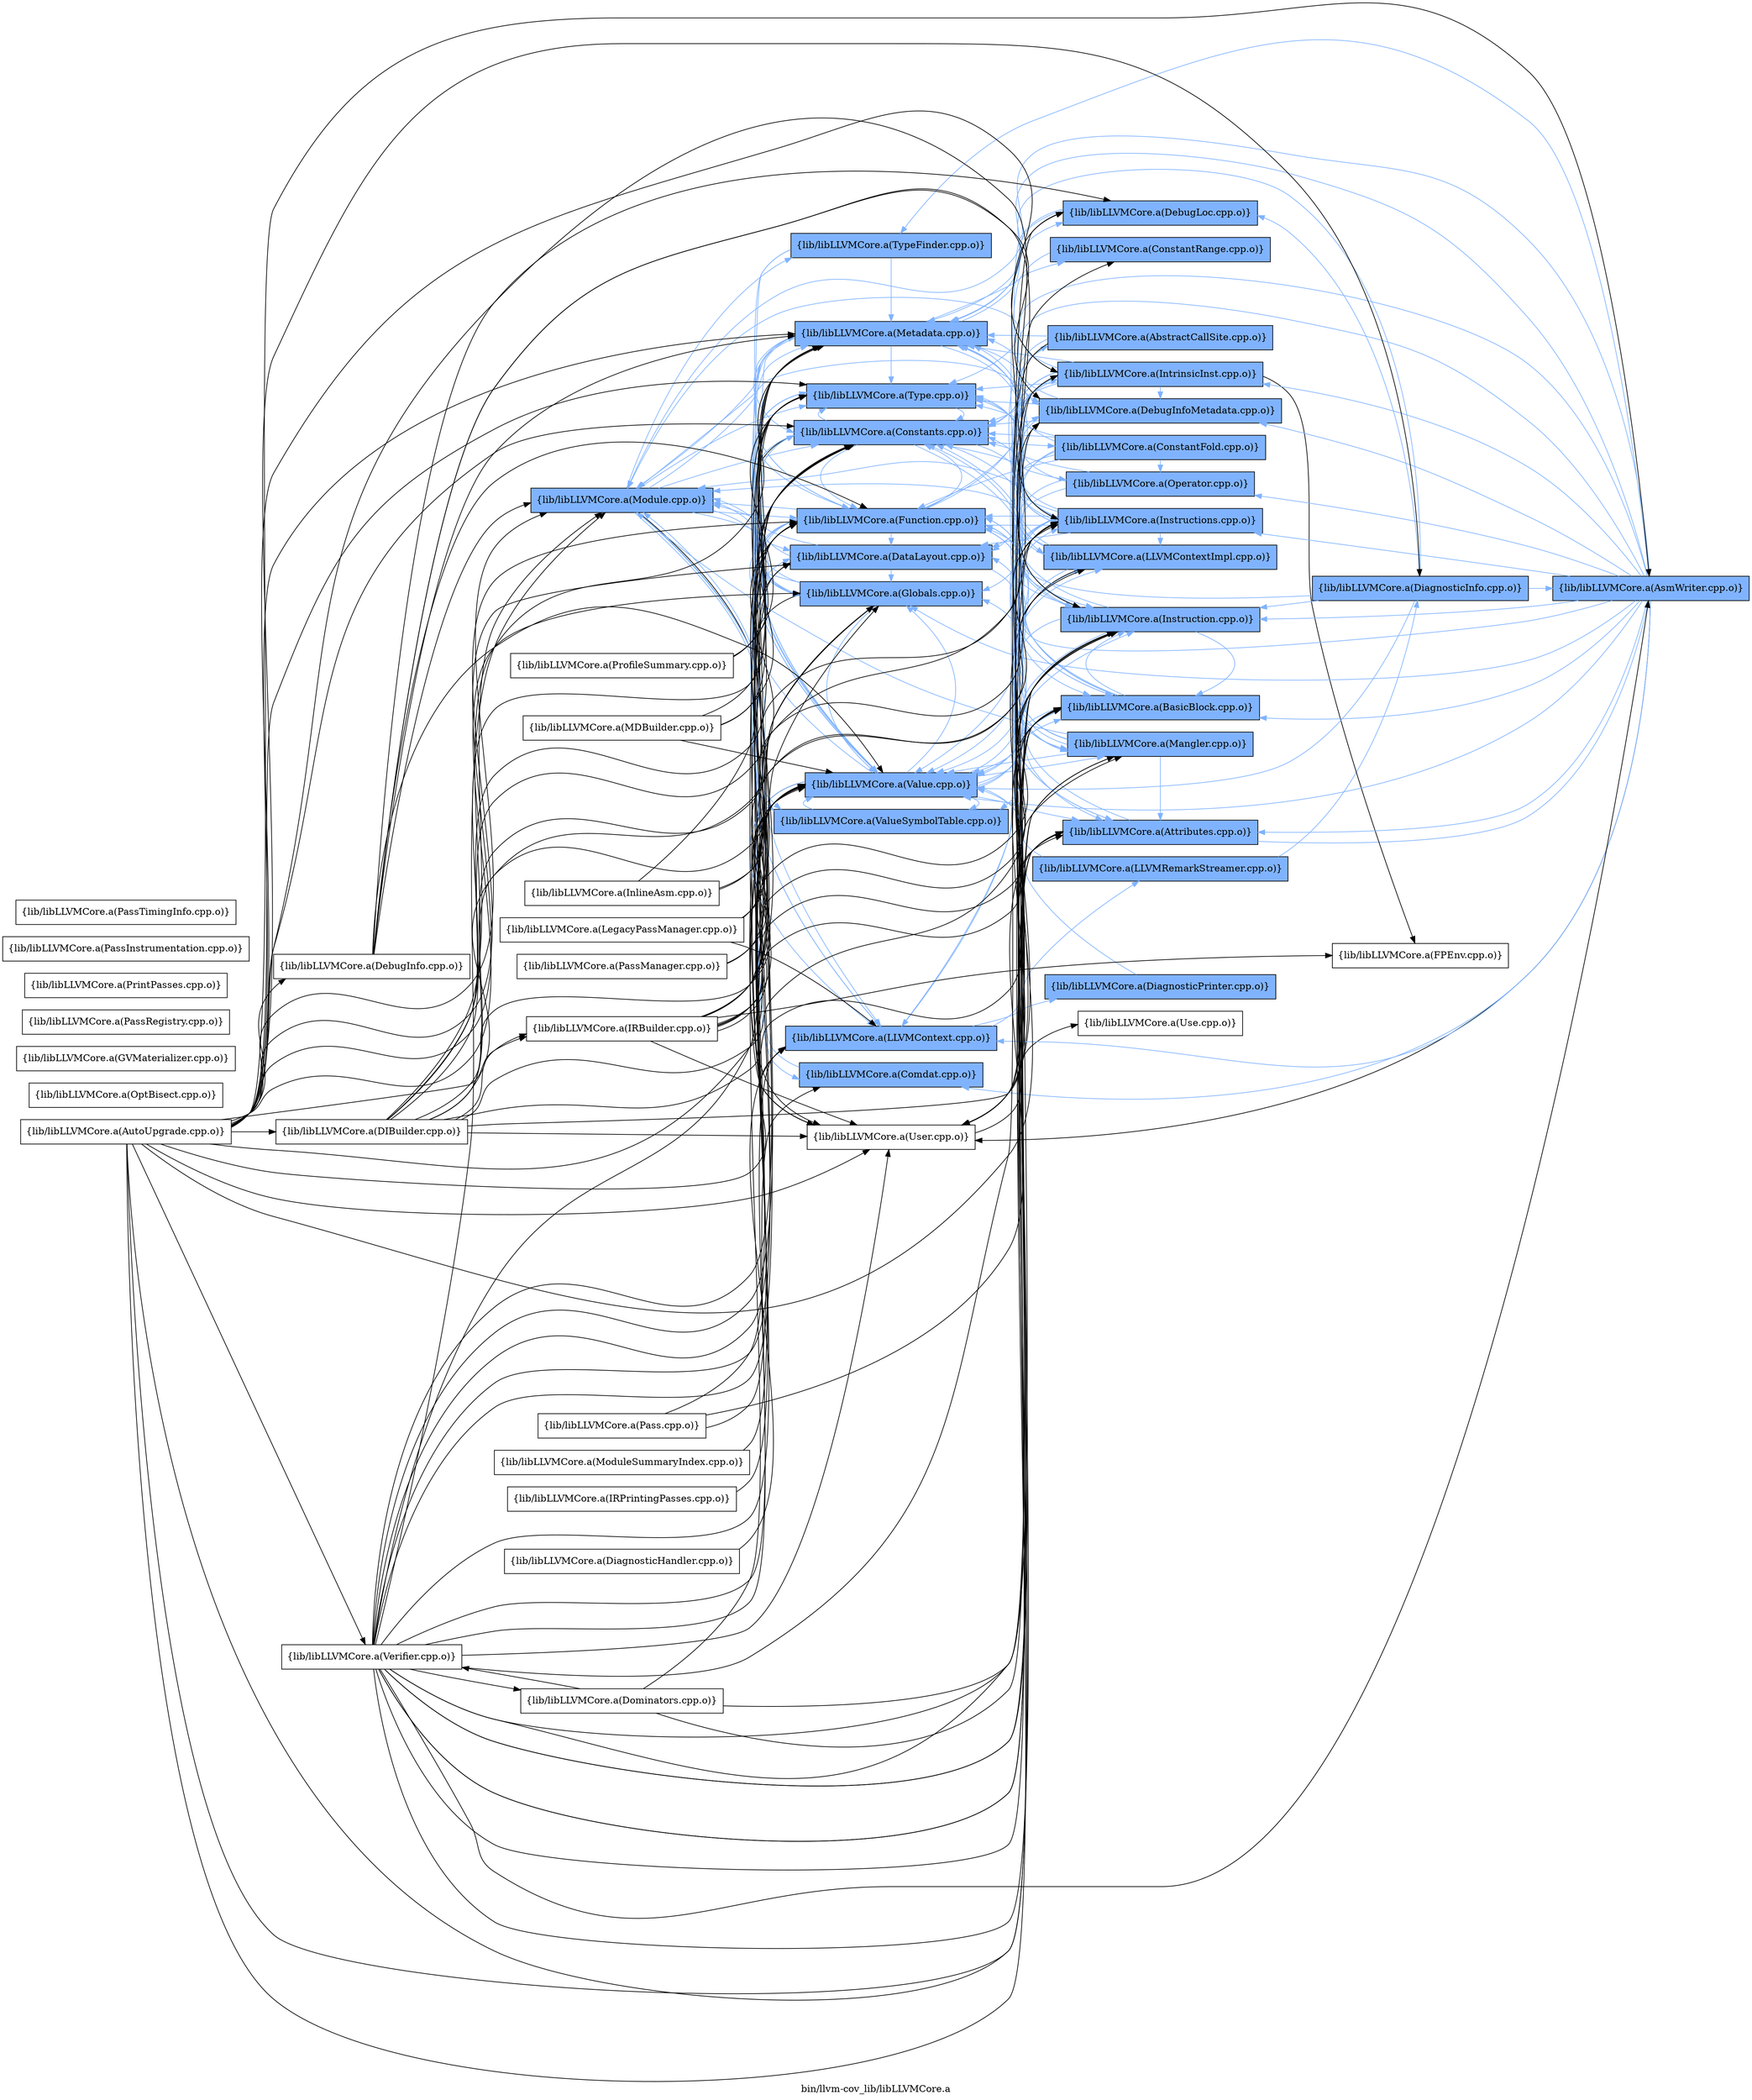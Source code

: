 digraph "bin/llvm-cov_lib/libLLVMCore.a" {
	label="bin/llvm-cov_lib/libLLVMCore.a";
	rankdir=LR;
	{ rank=same; Node0x56225fee22b8;  }
	{ rank=same; Node0x56225fee04b8; Node0x56225fedf6a8; Node0x56225fee1fe8; Node0x56225fee2768; Node0x56225fedeed8; Node0x56225fee0288; Node0x56225fedf3d8; Node0x56225fee2998; Node0x56225fee09b8; Node0x56225fee4b58; Node0x56225fee1d18; Node0x56225fedefc8;  }
	{ rank=same; Node0x56225fede488; Node0x56225fede208; Node0x56225fedfb08; Node0x56225fee0b98; Node0x56225fedc688; Node0x56225fedd718; Node0x56225fede938; Node0x56225fedc868; Node0x56225feddb28; Node0x56225feddee8; Node0x56225fee4e78; Node0x56225fee1098; Node0x56225fee3168; Node0x56225fee3de8; Node0x56225fedd088; Node0x56225fedc4a8;  }
	{ rank=same; Node0x56225fee22b8;  }
	{ rank=same; Node0x56225fee04b8; Node0x56225fedf6a8; Node0x56225fee1fe8; Node0x56225fee2768; Node0x56225fedeed8; Node0x56225fee0288; Node0x56225fedf3d8; Node0x56225fee2998; Node0x56225fee09b8; Node0x56225fee4b58; Node0x56225fee1d18; Node0x56225fedefc8;  }
	{ rank=same; Node0x56225fede488; Node0x56225fede208; Node0x56225fedfb08; Node0x56225fee0b98; Node0x56225fedc688; Node0x56225fedd718; Node0x56225fede938; Node0x56225fedc868; Node0x56225feddb28; Node0x56225feddee8; Node0x56225fee4e78; Node0x56225fee1098; Node0x56225fee3168; Node0x56225fee3de8; Node0x56225fedd088; Node0x56225fedc4a8;  }

	Node0x56225fee22b8 [shape=record,shape=box,group=1,style=filled,fillcolor="0.600000 0.5 1",label="{lib/libLLVMCore.a(Module.cpp.o)}"];
	Node0x56225fee22b8 -> Node0x56225fee04b8[color="0.600000 0.5 1"];
	Node0x56225fee22b8 -> Node0x56225fedf6a8[color="0.600000 0.5 1"];
	Node0x56225fee22b8 -> Node0x56225fee1fe8[color="0.600000 0.5 1"];
	Node0x56225fee22b8 -> Node0x56225fee2768;
	Node0x56225fee22b8 -> Node0x56225fedeed8[color="0.600000 0.5 1"];
	Node0x56225fee22b8 -> Node0x56225fee0288[color="0.600000 0.5 1"];
	Node0x56225fee22b8 -> Node0x56225fedf3d8[color="0.600000 0.5 1"];
	Node0x56225fee22b8 -> Node0x56225fee2998[color="0.600000 0.5 1"];
	Node0x56225fee22b8 -> Node0x56225fee09b8[color="0.600000 0.5 1"];
	Node0x56225fee22b8 -> Node0x56225fee4b58[color="0.600000 0.5 1"];
	Node0x56225fee22b8 -> Node0x56225fee1d18[color="0.600000 0.5 1"];
	Node0x56225fee22b8 -> Node0x56225fedefc8[color="0.600000 0.5 1"];
	Node0x56225fede488 [shape=record,shape=box,group=1,style=filled,fillcolor="0.600000 0.5 1",label="{lib/libLLVMCore.a(Mangler.cpp.o)}"];
	Node0x56225fede488 -> Node0x56225fee04b8[color="0.600000 0.5 1"];
	Node0x56225fede488 -> Node0x56225fee0288[color="0.600000 0.5 1"];
	Node0x56225fede488 -> Node0x56225fedf3d8[color="0.600000 0.5 1"];
	Node0x56225fede488 -> Node0x56225fee22b8[color="0.600000 0.5 1"];
	Node0x56225fede488 -> Node0x56225fee4b58[color="0.600000 0.5 1"];
	Node0x56225fede488 -> Node0x56225fee1098[color="0.600000 0.5 1"];
	Node0x56225fee0288 [shape=record,shape=box,group=1,style=filled,fillcolor="0.600000 0.5 1",label="{lib/libLLVMCore.a(Value.cpp.o)}"];
	Node0x56225fee0288 -> Node0x56225fede488[color="0.600000 0.5 1"];
	Node0x56225fee0288 -> Node0x56225fee04b8[color="0.600000 0.5 1"];
	Node0x56225fee0288 -> Node0x56225fedf6a8[color="0.600000 0.5 1"];
	Node0x56225fee0288 -> Node0x56225fee1fe8[color="0.600000 0.5 1"];
	Node0x56225fee0288 -> Node0x56225fee2768;
	Node0x56225fee0288 -> Node0x56225fedeed8[color="0.600000 0.5 1"];
	Node0x56225fee0288 -> Node0x56225fede208[color="0.600000 0.5 1"];
	Node0x56225fee0288 -> Node0x56225fedf3d8[color="0.600000 0.5 1"];
	Node0x56225fee0288 -> Node0x56225fee2998[color="0.600000 0.5 1"];
	Node0x56225fee0288 -> Node0x56225fee09b8[color="0.600000 0.5 1"];
	Node0x56225fee0288 -> Node0x56225fedc868[color="0.600000 0.5 1"];
	Node0x56225fee0288 -> Node0x56225fee4b58[color="0.600000 0.5 1"];
	Node0x56225fee0288 -> Node0x56225fee4e78[color="0.600000 0.5 1"];
	Node0x56225fee0288 -> Node0x56225fee0b98[color="0.600000 0.5 1"];
	Node0x56225fee0288 -> Node0x56225fee1098[color="0.600000 0.5 1"];
	Node0x56225fedf3d8 [shape=record,shape=box,group=1,style=filled,fillcolor="0.600000 0.5 1",label="{lib/libLLVMCore.a(Globals.cpp.o)}"];
	Node0x56225fedf3d8 -> Node0x56225fedf6a8[color="0.600000 0.5 1"];
	Node0x56225fedf3d8 -> Node0x56225fee1fe8[color="0.600000 0.5 1"];
	Node0x56225fedf3d8 -> Node0x56225fee2768;
	Node0x56225fedf3d8 -> Node0x56225fedeed8[color="0.600000 0.5 1"];
	Node0x56225fedf3d8 -> Node0x56225fee0288[color="0.600000 0.5 1"];
	Node0x56225fedf3d8 -> Node0x56225fee22b8[color="0.600000 0.5 1"];
	Node0x56225fedf3d8 -> Node0x56225fee4b58[color="0.600000 0.5 1"];
	Node0x56225fee04b8 [shape=record,shape=box,group=1,style=filled,fillcolor="0.600000 0.5 1",label="{lib/libLLVMCore.a(DataLayout.cpp.o)}"];
	Node0x56225fee04b8 -> Node0x56225fede488[color="0.600000 0.5 1"];
	Node0x56225fee04b8 -> Node0x56225fedf6a8[color="0.600000 0.5 1"];
	Node0x56225fee04b8 -> Node0x56225fedf3d8[color="0.600000 0.5 1"];
	Node0x56225fee04b8 -> Node0x56225fee22b8[color="0.600000 0.5 1"];
	Node0x56225fee4b58 [shape=record,shape=box,group=1,style=filled,fillcolor="0.600000 0.5 1",label="{lib/libLLVMCore.a(Function.cpp.o)}"];
	Node0x56225fee4b58 -> Node0x56225fede488[color="0.600000 0.5 1"];
	Node0x56225fee4b58 -> Node0x56225fee04b8[color="0.600000 0.5 1"];
	Node0x56225fee4b58 -> Node0x56225fedf6a8[color="0.600000 0.5 1"];
	Node0x56225fee4b58 -> Node0x56225fee1fe8[color="0.600000 0.5 1"];
	Node0x56225fee4b58 -> Node0x56225fee2768;
	Node0x56225fee4b58 -> Node0x56225fedd088[color="0.600000 0.5 1"];
	Node0x56225fee4b58 -> Node0x56225fedeed8[color="0.600000 0.5 1"];
	Node0x56225fee4b58 -> Node0x56225fede208[color="0.600000 0.5 1"];
	Node0x56225fee4b58 -> Node0x56225fee0288[color="0.600000 0.5 1"];
	Node0x56225fee4b58 -> Node0x56225fee22b8[color="0.600000 0.5 1"];
	Node0x56225fee4b58 -> Node0x56225fee2998[color="0.600000 0.5 1"];
	Node0x56225fee4b58 -> Node0x56225fee09b8[color="0.600000 0.5 1"];
	Node0x56225fee4b58 -> Node0x56225fee4e78[color="0.600000 0.5 1"];
	Node0x56225fee4b58 -> Node0x56225fee1098[color="0.600000 0.5 1"];
	Node0x56225fee4b58 -> Node0x56225fedc4a8[color="0.600000 0.5 1"];
	Node0x56225fee1098 [shape=record,shape=box,group=1,style=filled,fillcolor="0.600000 0.5 1",label="{lib/libLLVMCore.a(Attributes.cpp.o)}"];
	Node0x56225fee1098 -> Node0x56225fee4b58[color="0.600000 0.5 1"];
	Node0x56225fee1098 -> Node0x56225fee2948[color="0.600000 0.5 1"];
	Node0x56225fedf6a8 [shape=record,shape=box,group=1,style=filled,fillcolor="0.600000 0.5 1",label="{lib/libLLVMCore.a(Type.cpp.o)}"];
	Node0x56225fedf6a8 -> Node0x56225fee1fe8[color="0.600000 0.5 1"];
	Node0x56225fee1fe8 [shape=record,shape=box,group=1,style=filled,fillcolor="0.600000 0.5 1",label="{lib/libLLVMCore.a(Constants.cpp.o)}"];
	Node0x56225fee1fe8 -> Node0x56225fedf6a8[color="0.600000 0.5 1"];
	Node0x56225fee1fe8 -> Node0x56225fee2768;
	Node0x56225fee1fe8 -> Node0x56225fede208[color="0.600000 0.5 1"];
	Node0x56225fee1fe8 -> Node0x56225fee0288[color="0.600000 0.5 1"];
	Node0x56225fee1fe8 -> Node0x56225fedfb08[color="0.600000 0.5 1"];
	Node0x56225fee1fe8 -> Node0x56225fedf3d8[color="0.600000 0.5 1"];
	Node0x56225fee1fe8 -> Node0x56225fee4b58[color="0.600000 0.5 1"];
	Node0x56225fee1fe8 -> Node0x56225fee0b98[color="0.600000 0.5 1"];
	Node0x56225fee1fe8 -> Node0x56225fedc688[color="0.600000 0.5 1"];
	Node0x56225fee2768 [shape=record,shape=box,group=0,label="{lib/libLLVMCore.a(User.cpp.o)}"];
	Node0x56225fee2768 -> Node0x56225fedd718;
	Node0x56225fede208 [shape=record,shape=box,group=1,style=filled,fillcolor="0.600000 0.5 1",label="{lib/libLLVMCore.a(Instructions.cpp.o)}"];
	Node0x56225fede208 -> Node0x56225fede488[color="0.600000 0.5 1"];
	Node0x56225fede208 -> Node0x56225fee04b8[color="0.600000 0.5 1"];
	Node0x56225fede208 -> Node0x56225fedf6a8[color="0.600000 0.5 1"];
	Node0x56225fede208 -> Node0x56225fee1fe8[color="0.600000 0.5 1"];
	Node0x56225fede208 -> Node0x56225fee2768;
	Node0x56225fede208 -> Node0x56225fedeed8[color="0.600000 0.5 1"];
	Node0x56225fede208 -> Node0x56225fee0288[color="0.600000 0.5 1"];
	Node0x56225fede208 -> Node0x56225fee22b8[color="0.600000 0.5 1"];
	Node0x56225fede208 -> Node0x56225fedc868[color="0.600000 0.5 1"];
	Node0x56225fede208 -> Node0x56225fee4b58[color="0.600000 0.5 1"];
	Node0x56225fede208 -> Node0x56225fee4e78[color="0.600000 0.5 1"];
	Node0x56225fede208 -> Node0x56225fee0b98[color="0.600000 0.5 1"];
	Node0x56225fede208 -> Node0x56225fee1098[color="0.600000 0.5 1"];
	Node0x56225fedfb08 [shape=record,shape=box,group=1,style=filled,fillcolor="0.600000 0.5 1",label="{lib/libLLVMCore.a(Operator.cpp.o)}"];
	Node0x56225fedfb08 -> Node0x56225fede488[color="0.600000 0.5 1"];
	Node0x56225fedfb08 -> Node0x56225fee04b8[color="0.600000 0.5 1"];
	Node0x56225fedfb08 -> Node0x56225fedf6a8[color="0.600000 0.5 1"];
	Node0x56225fedfb08 -> Node0x56225fee1fe8[color="0.600000 0.5 1"];
	Node0x56225fee0b98 [shape=record,shape=box,group=1,style=filled,fillcolor="0.600000 0.5 1",label="{lib/libLLVMCore.a(Instruction.cpp.o)}"];
	Node0x56225fee0b98 -> Node0x56225fee1fe8[color="0.600000 0.5 1"];
	Node0x56225fee0b98 -> Node0x56225fee2768;
	Node0x56225fee0b98 -> Node0x56225fedeed8[color="0.600000 0.5 1"];
	Node0x56225fee0b98 -> Node0x56225fede208[color="0.600000 0.5 1"];
	Node0x56225fee0b98 -> Node0x56225fee0288[color="0.600000 0.5 1"];
	Node0x56225fee0b98 -> Node0x56225fee4e78[color="0.600000 0.5 1"];
	Node0x56225fee0b98 -> Node0x56225fee1098[color="0.600000 0.5 1"];
	Node0x56225fedc688 [shape=record,shape=box,group=1,style=filled,fillcolor="0.600000 0.5 1",label="{lib/libLLVMCore.a(ConstantFold.cpp.o)}"];
	Node0x56225fedc688 -> Node0x56225fedf6a8[color="0.600000 0.5 1"];
	Node0x56225fedc688 -> Node0x56225fee1fe8[color="0.600000 0.5 1"];
	Node0x56225fedc688 -> Node0x56225fede208[color="0.600000 0.5 1"];
	Node0x56225fedc688 -> Node0x56225fee0288[color="0.600000 0.5 1"];
	Node0x56225fedc688 -> Node0x56225fedfb08[color="0.600000 0.5 1"];
	Node0x56225fedc688 -> Node0x56225fedf3d8[color="0.600000 0.5 1"];
	Node0x56225fedc688 -> Node0x56225fee22b8[color="0.600000 0.5 1"];
	Node0x56225fedc688 -> Node0x56225fee4b58[color="0.600000 0.5 1"];
	Node0x56225fedd718 [shape=record,shape=box,group=0,label="{lib/libLLVMCore.a(Use.cpp.o)}"];
	Node0x56225fedd088 [shape=record,shape=box,group=1,style=filled,fillcolor="0.600000 0.5 1",label="{lib/libLLVMCore.a(IntrinsicInst.cpp.o)}"];
	Node0x56225fedd088 -> Node0x56225fede488[color="0.600000 0.5 1"];
	Node0x56225fedd088 -> Node0x56225fee04b8[color="0.600000 0.5 1"];
	Node0x56225fedd088 -> Node0x56225fedf6a8[color="0.600000 0.5 1"];
	Node0x56225fedd088 -> Node0x56225fee1fe8[color="0.600000 0.5 1"];
	Node0x56225fedd088 -> Node0x56225fee2768;
	Node0x56225fedd088 -> Node0x56225fedeed8[color="0.600000 0.5 1"];
	Node0x56225fedd088 -> Node0x56225fede208[color="0.600000 0.5 1"];
	Node0x56225fedd088 -> Node0x56225fee0288[color="0.600000 0.5 1"];
	Node0x56225fedd088 -> Node0x56225fee22b8[color="0.600000 0.5 1"];
	Node0x56225fedd088 -> Node0x56225feddb28[color="0.600000 0.5 1"];
	Node0x56225fedd088 -> Node0x56225fee4e78[color="0.600000 0.5 1"];
	Node0x56225fedd088 -> Node0x56225fee0b98[color="0.600000 0.5 1"];
	Node0x56225fedd088 -> Node0x56225fedce58;
	Node0x56225fedeed8 [shape=record,shape=box,group=1,style=filled,fillcolor="0.600000 0.5 1",label="{lib/libLLVMCore.a(Metadata.cpp.o)}"];
	Node0x56225fedeed8 -> Node0x56225fedf6a8[color="0.600000 0.5 1"];
	Node0x56225fedeed8 -> Node0x56225fee1fe8[color="0.600000 0.5 1"];
	Node0x56225fedeed8 -> Node0x56225fede938[color="0.600000 0.5 1"];
	Node0x56225fedeed8 -> Node0x56225fee0288[color="0.600000 0.5 1"];
	Node0x56225fedeed8 -> Node0x56225fee22b8[color="0.600000 0.5 1"];
	Node0x56225fedeed8 -> Node0x56225fee09b8[color="0.600000 0.5 1"];
	Node0x56225fedeed8 -> Node0x56225fedc868[color="0.600000 0.5 1"];
	Node0x56225fedeed8 -> Node0x56225feddb28[color="0.600000 0.5 1"];
	Node0x56225fedeed8 -> Node0x56225feddee8[color="0.600000 0.5 1"];
	Node0x56225feddb28 [shape=record,shape=box,group=1,style=filled,fillcolor="0.600000 0.5 1",label="{lib/libLLVMCore.a(DebugInfoMetadata.cpp.o)}"];
	Node0x56225feddb28 -> Node0x56225fedf6a8[color="0.600000 0.5 1"];
	Node0x56225feddb28 -> Node0x56225fee1fe8[color="0.600000 0.5 1"];
	Node0x56225feddb28 -> Node0x56225fedeed8[color="0.600000 0.5 1"];
	Node0x56225feddb28 -> Node0x56225fee09b8[color="0.600000 0.5 1"];
	Node0x56225feddb28 -> Node0x56225fedc868[color="0.600000 0.5 1"];
	Node0x56225fee4e78 [shape=record,shape=box,group=1,style=filled,fillcolor="0.600000 0.5 1",label="{lib/libLLVMCore.a(BasicBlock.cpp.o)}"];
	Node0x56225fee4e78 -> Node0x56225fedf6a8[color="0.600000 0.5 1"];
	Node0x56225fee4e78 -> Node0x56225fee1fe8[color="0.600000 0.5 1"];
	Node0x56225fee4e78 -> Node0x56225fee2768;
	Node0x56225fee4e78 -> Node0x56225fedeed8[color="0.600000 0.5 1"];
	Node0x56225fee4e78 -> Node0x56225fee0288[color="0.600000 0.5 1"];
	Node0x56225fee4e78 -> Node0x56225fee2998[color="0.600000 0.5 1"];
	Node0x56225fee4e78 -> Node0x56225fee0b98[color="0.600000 0.5 1"];
	Node0x56225fedce58 [shape=record,shape=box,group=0,label="{lib/libLLVMCore.a(FPEnv.cpp.o)}"];
	Node0x56225fede938 [shape=record,shape=box,group=1,style=filled,fillcolor="0.600000 0.5 1",label="{lib/libLLVMCore.a(ConstantRange.cpp.o)}"];
	Node0x56225fede938 -> Node0x56225fede208[color="0.600000 0.5 1"];
	Node0x56225fee09b8 [shape=record,shape=box,group=1,style=filled,fillcolor="0.600000 0.5 1",label="{lib/libLLVMCore.a(LLVMContext.cpp.o)}"];
	Node0x56225fee09b8 -> Node0x56225fedc868[color="0.600000 0.5 1"];
	Node0x56225fee09b8 -> Node0x56225fee3168[color="0.600000 0.5 1"];
	Node0x56225fee09b8 -> Node0x56225fee3de8[color="0.600000 0.5 1"];
	Node0x56225fedc868 [shape=record,shape=box,group=1,style=filled,fillcolor="0.600000 0.5 1",label="{lib/libLLVMCore.a(LLVMContextImpl.cpp.o)}"];
	Node0x56225fedc868 -> Node0x56225fee1fe8[color="0.600000 0.5 1"];
	Node0x56225fedc868 -> Node0x56225fee2768;
	Node0x56225fedc868 -> Node0x56225fedeed8[color="0.600000 0.5 1"];
	Node0x56225fedc868 -> Node0x56225fee0288[color="0.600000 0.5 1"];
	Node0x56225fedc868 -> Node0x56225fee22b8[color="0.600000 0.5 1"];
	Node0x56225fedc868 -> Node0x56225feddb28[color="0.600000 0.5 1"];
	Node0x56225feddee8 [shape=record,shape=box,group=1,style=filled,fillcolor="0.600000 0.5 1",label="{lib/libLLVMCore.a(DebugLoc.cpp.o)}"];
	Node0x56225feddee8 -> Node0x56225fedeed8[color="0.600000 0.5 1"];
	Node0x56225feddee8 -> Node0x56225feddb28[color="0.600000 0.5 1"];
	Node0x56225fee2998 [shape=record,shape=box,group=1,style=filled,fillcolor="0.600000 0.5 1",label="{lib/libLLVMCore.a(ValueSymbolTable.cpp.o)}"];
	Node0x56225fee2998 -> Node0x56225fee0288[color="0.600000 0.5 1"];
	Node0x56225fee1d18 [shape=record,shape=box,group=1,style=filled,fillcolor="0.600000 0.5 1",label="{lib/libLLVMCore.a(Comdat.cpp.o)}"];
	Node0x56225fee1d18 -> Node0x56225fee22b8[color="0.600000 0.5 1"];
	Node0x56225fedefc8 [shape=record,shape=box,group=1,style=filled,fillcolor="0.600000 0.5 1",label="{lib/libLLVMCore.a(TypeFinder.cpp.o)}"];
	Node0x56225fedefc8 -> Node0x56225fedeed8[color="0.600000 0.5 1"];
	Node0x56225fedefc8 -> Node0x56225fedf3d8[color="0.600000 0.5 1"];
	Node0x56225fedefc8 -> Node0x56225fee4b58[color="0.600000 0.5 1"];
	Node0x56225fee3168 [shape=record,shape=box,group=1,style=filled,fillcolor="0.600000 0.5 1",label="{lib/libLLVMCore.a(DiagnosticPrinter.cpp.o)}"];
	Node0x56225fee3168 -> Node0x56225fee0288[color="0.600000 0.5 1"];
	Node0x56225fee3de8 [shape=record,shape=box,group=1,style=filled,fillcolor="0.600000 0.5 1",label="{lib/libLLVMCore.a(LLVMRemarkStreamer.cpp.o)}"];
	Node0x56225fee3de8 -> Node0x56225fee0288[color="0.600000 0.5 1"];
	Node0x56225fee3de8 -> Node0x56225fee3fc8[color="0.600000 0.5 1"];
	Node0x56225fedd128 [shape=record,shape=box,group=0,label="{lib/libLLVMCore.a(OptBisect.cpp.o)}"];
	Node0x56225fedd3a8 [shape=record,shape=box,group=0,label="{lib/libLLVMCore.a(DiagnosticHandler.cpp.o)}"];
	Node0x56225fedd3a8 -> Node0x56225fee09b8;
	Node0x56225fee3fc8 [shape=record,shape=box,group=1,style=filled,fillcolor="0.600000 0.5 1",label="{lib/libLLVMCore.a(DiagnosticInfo.cpp.o)}"];
	Node0x56225fee3fc8 -> Node0x56225fedeed8[color="0.600000 0.5 1"];
	Node0x56225fee3fc8 -> Node0x56225fee0288[color="0.600000 0.5 1"];
	Node0x56225fee3fc8 -> Node0x56225fee4b58[color="0.600000 0.5 1"];
	Node0x56225fee3fc8 -> Node0x56225fee0b98[color="0.600000 0.5 1"];
	Node0x56225fee3fc8 -> Node0x56225fee2948[color="0.600000 0.5 1"];
	Node0x56225fee3fc8 -> Node0x56225feddee8[color="0.600000 0.5 1"];
	Node0x56225fee2948 [shape=record,shape=box,group=1,style=filled,fillcolor="0.600000 0.5 1",label="{lib/libLLVMCore.a(AsmWriter.cpp.o)}"];
	Node0x56225fee2948 -> Node0x56225fedf6a8[color="0.600000 0.5 1"];
	Node0x56225fee2948 -> Node0x56225fee1fe8[color="0.600000 0.5 1"];
	Node0x56225fee2948 -> Node0x56225fee2768;
	Node0x56225fee2948 -> Node0x56225fedd088[color="0.600000 0.5 1"];
	Node0x56225fee2948 -> Node0x56225fedeed8[color="0.600000 0.5 1"];
	Node0x56225fee2948 -> Node0x56225fede208[color="0.600000 0.5 1"];
	Node0x56225fee2948 -> Node0x56225fee0288[color="0.600000 0.5 1"];
	Node0x56225fee2948 -> Node0x56225fedfb08[color="0.600000 0.5 1"];
	Node0x56225fee2948 -> Node0x56225fedf3d8[color="0.600000 0.5 1"];
	Node0x56225fee2948 -> Node0x56225fee22b8[color="0.600000 0.5 1"];
	Node0x56225fee2948 -> Node0x56225fee09b8[color="0.600000 0.5 1"];
	Node0x56225fee2948 -> Node0x56225feddb28[color="0.600000 0.5 1"];
	Node0x56225fee2948 -> Node0x56225fee4b58[color="0.600000 0.5 1"];
	Node0x56225fee2948 -> Node0x56225fee4e78[color="0.600000 0.5 1"];
	Node0x56225fee2948 -> Node0x56225fee0b98[color="0.600000 0.5 1"];
	Node0x56225fee2948 -> Node0x56225fee1098[color="0.600000 0.5 1"];
	Node0x56225fee2948 -> Node0x56225fee1d18[color="0.600000 0.5 1"];
	Node0x56225fee2948 -> Node0x56225fedefc8[color="0.600000 0.5 1"];
	Node0x56225fedc4a8 [shape=record,shape=box,group=1,style=filled,fillcolor="0.600000 0.5 1",label="{lib/libLLVMCore.a(AbstractCallSite.cpp.o)}"];
	Node0x56225fedc4a8 -> Node0x56225fee1fe8[color="0.600000 0.5 1"];
	Node0x56225fedc4a8 -> Node0x56225fee2768;
	Node0x56225fedc4a8 -> Node0x56225fedeed8[color="0.600000 0.5 1"];
	Node0x56225fedc4a8 -> Node0x56225fede208[color="0.600000 0.5 1"];
	Node0x56225feddfd8 [shape=record,shape=box,group=0,label="{lib/libLLVMCore.a(ModuleSummaryIndex.cpp.o)}"];
	Node0x56225feddfd8 -> Node0x56225fee0288;
	Node0x56225fedbd28 [shape=record,shape=box,group=0,label="{lib/libLLVMCore.a(MDBuilder.cpp.o)}"];
	Node0x56225fedbd28 -> Node0x56225fedf6a8;
	Node0x56225fedbd28 -> Node0x56225fee1fe8;
	Node0x56225fedbd28 -> Node0x56225fedeed8;
	Node0x56225fedbd28 -> Node0x56225fee0288;
	Node0x56225fede668 [shape=record,shape=box,group=0,label="{lib/libLLVMCore.a(DebugInfo.cpp.o)}"];
	Node0x56225fede668 -> Node0x56225fedeed8;
	Node0x56225fede668 -> Node0x56225fee0288;
	Node0x56225fede668 -> Node0x56225fee22b8;
	Node0x56225fede668 -> Node0x56225feddb28;
	Node0x56225fede668 -> Node0x56225fee4b58;
	Node0x56225fede668 -> Node0x56225fee0b98;
	Node0x56225fede668 -> Node0x56225feddee8;
	Node0x56225fedf2e8 [shape=record,shape=box,group=0,label="{lib/libLLVMCore.a(DIBuilder.cpp.o)}"];
	Node0x56225fedf2e8 -> Node0x56225fedf6a8;
	Node0x56225fedf2e8 -> Node0x56225fee1fe8;
	Node0x56225fedf2e8 -> Node0x56225fee2768;
	Node0x56225fedf2e8 -> Node0x56225fedeed8;
	Node0x56225fedf2e8 -> Node0x56225fede208;
	Node0x56225fedf2e8 -> Node0x56225fee0288;
	Node0x56225fedf2e8 -> Node0x56225fee22b8;
	Node0x56225fedf2e8 -> Node0x56225feddb28;
	Node0x56225fedf2e8 -> Node0x56225fee4b58;
	Node0x56225fedf2e8 -> Node0x56225fee4e78;
	Node0x56225fedf2e8 -> Node0x56225fee0b98;
	Node0x56225fedf2e8 -> Node0x56225fee1098;
	Node0x56225fedf2e8 -> Node0x56225feddee8;
	Node0x56225fedf2e8 -> Node0x56225fedec08;
	Node0x56225fedec08 [shape=record,shape=box,group=0,label="{lib/libLLVMCore.a(IRBuilder.cpp.o)}"];
	Node0x56225fedec08 -> Node0x56225fede488;
	Node0x56225fedec08 -> Node0x56225fee04b8;
	Node0x56225fedec08 -> Node0x56225fedf6a8;
	Node0x56225fedec08 -> Node0x56225fee1fe8;
	Node0x56225fedec08 -> Node0x56225fee2768;
	Node0x56225fedec08 -> Node0x56225fedeed8;
	Node0x56225fedec08 -> Node0x56225fede208;
	Node0x56225fedec08 -> Node0x56225fee0288;
	Node0x56225fedec08 -> Node0x56225fedf3d8;
	Node0x56225fedec08 -> Node0x56225fee4b58;
	Node0x56225fedec08 -> Node0x56225fee4e78;
	Node0x56225fedec08 -> Node0x56225fee0b98;
	Node0x56225fedec08 -> Node0x56225fee1098;
	Node0x56225fedec08 -> Node0x56225fedce58;
	Node0x56225fedba58 [shape=record,shape=box,group=0,label="{lib/libLLVMCore.a(ProfileSummary.cpp.o)}"];
	Node0x56225fedba58 -> Node0x56225fedf6a8;
	Node0x56225fedba58 -> Node0x56225fee1fe8;
	Node0x56225fedba58 -> Node0x56225fedeed8;
	Node0x56225fee3938 [shape=record,shape=box,group=0,label="{lib/libLLVMCore.a(AutoUpgrade.cpp.o)}"];
	Node0x56225fee3938 -> Node0x56225fede488;
	Node0x56225fee3938 -> Node0x56225fee04b8;
	Node0x56225fee3938 -> Node0x56225fedf6a8;
	Node0x56225fee3938 -> Node0x56225fee1fe8;
	Node0x56225fee3938 -> Node0x56225fee2768;
	Node0x56225fee3938 -> Node0x56225fedd088;
	Node0x56225fee3938 -> Node0x56225fedeed8;
	Node0x56225fee3938 -> Node0x56225fede208;
	Node0x56225fee3938 -> Node0x56225fee0288;
	Node0x56225fee3938 -> Node0x56225fedf3d8;
	Node0x56225fee3938 -> Node0x56225fee22b8;
	Node0x56225fee3938 -> Node0x56225fee09b8;
	Node0x56225fee3938 -> Node0x56225fee3fc8;
	Node0x56225fee3938 -> Node0x56225fee4b58;
	Node0x56225fee3938 -> Node0x56225fee4e78;
	Node0x56225fee3938 -> Node0x56225fee0b98;
	Node0x56225fee3938 -> Node0x56225fee1098;
	Node0x56225fee3938 -> Node0x56225fee2948;
	Node0x56225fee3938 -> Node0x56225fede668;
	Node0x56225fee3938 -> Node0x56225fedf2e8;
	Node0x56225fee3938 -> Node0x56225fedec08;
	Node0x56225fee3938 -> Node0x56225fee3028;
	Node0x56225fee3028 [shape=record,shape=box,group=0,label="{lib/libLLVMCore.a(Verifier.cpp.o)}"];
	Node0x56225fee3028 -> Node0x56225fede488;
	Node0x56225fee3028 -> Node0x56225fee04b8;
	Node0x56225fee3028 -> Node0x56225fedf6a8;
	Node0x56225fee3028 -> Node0x56225fee1fe8;
	Node0x56225fee3028 -> Node0x56225fee2768;
	Node0x56225fee3028 -> Node0x56225fedd088;
	Node0x56225fee3028 -> Node0x56225fedeed8;
	Node0x56225fee3028 -> Node0x56225fede938;
	Node0x56225fee3028 -> Node0x56225fede208;
	Node0x56225fee3028 -> Node0x56225fee0288;
	Node0x56225fee3028 -> Node0x56225fedf3d8;
	Node0x56225fee3028 -> Node0x56225fee22b8;
	Node0x56225fee3028 -> Node0x56225fee09b8;
	Node0x56225fee3028 -> Node0x56225feddb28;
	Node0x56225fee3028 -> Node0x56225fee4b58;
	Node0x56225fee3028 -> Node0x56225fee4e78;
	Node0x56225fee3028 -> Node0x56225fee0b98;
	Node0x56225fee3028 -> Node0x56225fee1098;
	Node0x56225fee3028 -> Node0x56225fee2948;
	Node0x56225fee3028 -> Node0x56225fee1d18;
	Node0x56225fee3028 -> Node0x56225feddee8;
	Node0x56225fee3028 -> Node0x56225fedf838;
	Node0x56225fedffb8 [shape=record,shape=box,group=0,label="{lib/libLLVMCore.a(GVMaterializer.cpp.o)}"];
	Node0x56225fede7a8 [shape=record,shape=box,group=0,label="{lib/libLLVMCore.a(InlineAsm.cpp.o)}"];
	Node0x56225fede7a8 -> Node0x56225fedf6a8;
	Node0x56225fede7a8 -> Node0x56225fee0288;
	Node0x56225fede7a8 -> Node0x56225fedc868;
	Node0x56225fedf838 [shape=record,shape=box,group=0,label="{lib/libLLVMCore.a(Dominators.cpp.o)}"];
	Node0x56225fedf838 -> Node0x56225fee0288;
	Node0x56225fedf838 -> Node0x56225fee4e78;
	Node0x56225fedf838 -> Node0x56225fee0b98;
	Node0x56225fedf838 -> Node0x56225fee3028;
	Node0x56225fee3ca8 [shape=record,shape=box,group=0,label="{lib/libLLVMCore.a(PassRegistry.cpp.o)}"];
	Node0x56225fee2448 [shape=record,shape=box,group=0,label="{lib/libLLVMCore.a(Pass.cpp.o)}"];
	Node0x56225fee2448 -> Node0x56225fee0288;
	Node0x56225fee2448 -> Node0x56225fee4b58;
	Node0x56225fee2448 -> Node0x56225fee1098;
	Node0x56225fee2ee8 [shape=record,shape=box,group=0,label="{lib/libLLVMCore.a(IRPrintingPasses.cpp.o)}"];
	Node0x56225fee2ee8 -> Node0x56225fee0288;
	Node0x56225fee2ad8 [shape=record,shape=box,group=0,label="{lib/libLLVMCore.a(PrintPasses.cpp.o)}"];
	Node0x56225fee0d28 [shape=record,shape=box,group=0,label="{lib/libLLVMCore.a(PassManager.cpp.o)}"];
	Node0x56225fee0d28 -> Node0x56225fee0288;
	Node0x56225fee0d28 -> Node0x56225fedf3d8;
	Node0x56225fee1a48 [shape=record,shape=box,group=0,label="{lib/libLLVMCore.a(PassInstrumentation.cpp.o)}"];
	Node0x56225fee03c8 [shape=record,shape=box,group=0,label="{lib/libLLVMCore.a(LegacyPassManager.cpp.o)}"];
	Node0x56225fee03c8 -> Node0x56225fee0288;
	Node0x56225fee03c8 -> Node0x56225fedf3d8;
	Node0x56225fee03c8 -> Node0x56225fee09b8;
	Node0x56225fee03c8 -> Node0x56225fee4b58;
	Node0x56225fedf928 [shape=record,shape=box,group=0,label="{lib/libLLVMCore.a(PassTimingInfo.cpp.o)}"];
}
